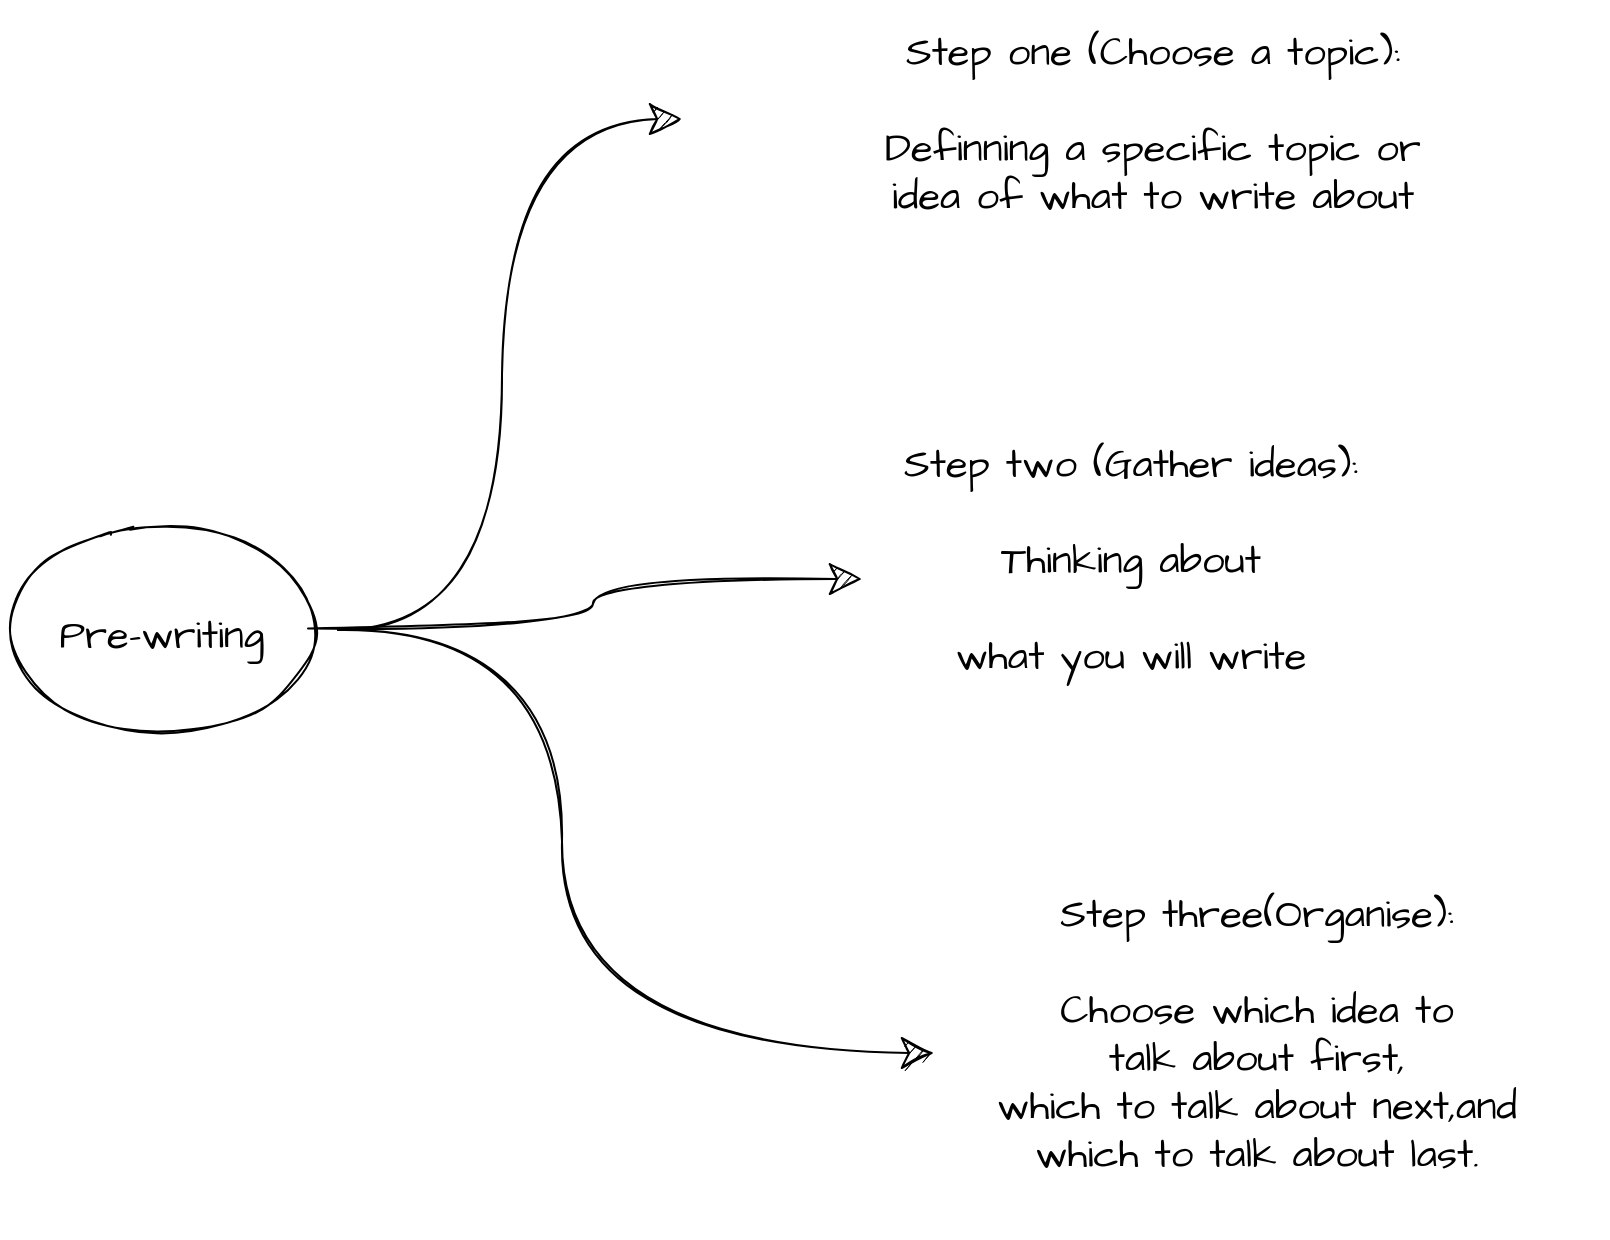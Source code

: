 <mxfile version="14.7.1" type="embed"><diagram id="vJnQpRj7UgEV5tzyv66C" name="Page-1"><mxGraphModel dx="1712" dy="1180" grid="0" gridSize="10" guides="1" tooltips="1" connect="1" arrows="1" fold="1" page="0" pageScale="1" pageWidth="850" pageHeight="1100" math="0" shadow="0"><root><mxCell id="0"/><mxCell id="1" parent="0"/><mxCell id="40" value="Pre-writing" style="ellipse;sketch=1;hachureGap=4;pointerEvents=0;fontFamily=Architects Daughter;fontSource=https%3A%2F%2Ffonts.googleapis.com%2Fcss%3Ffamily%3DArchitects%2BDaughter;fontSize=20;" vertex="1" parent="1"><mxGeometry x="-48" y="374" width="160" height="100" as="geometry"/></mxCell><mxCell id="41" value="" style="edgeStyle=elbowEdgeStyle;elbow=horizontal;endArrow=classic;rounded=0;sketch=1;fontFamily=Architects Daughter;fontSource=https%3A%2F%2Ffonts.googleapis.com%2Fcss%3Ffamily%3DArchitects%2BDaughter;fontSize=20;startSize=14;endSize=14;sourcePerimeterSpacing=8;targetPerimeterSpacing=8;curved=1;" edge="1" parent="1" source="40" target="46"><mxGeometry width="50" height="50" relative="1" as="geometry"><mxPoint x="128" y="539" as="sourcePoint"/><mxPoint x="252" y="258" as="targetPoint"/><Array as="points"><mxPoint x="202" y="301"/></Array></mxGeometry></mxCell><mxCell id="42" value="" style="edgeStyle=elbowEdgeStyle;elbow=horizontal;endArrow=classic;rounded=0;sketch=1;fontFamily=Architects Daughter;fontSource=https%3A%2F%2Ffonts.googleapis.com%2Fcss%3Ffamily%3DArchitects%2BDaughter;fontSize=20;startSize=14;endSize=14;sourcePerimeterSpacing=8;targetPerimeterSpacing=8;curved=1;" edge="1" parent="1" target="45"><mxGeometry width="50" height="50" relative="1" as="geometry"><mxPoint x="105" y="423.29" as="sourcePoint"/><mxPoint x="276" y="423.29" as="targetPoint"/></mxGeometry></mxCell><mxCell id="43" value="" style="edgeStyle=elbowEdgeStyle;elbow=horizontal;endArrow=classic;rounded=0;sketch=1;fontFamily=Architects Daughter;fontSource=https%3A%2F%2Ffonts.googleapis.com%2Fcss%3Ffamily%3DArchitects%2BDaughter;fontSize=20;startSize=14;endSize=14;sourcePerimeterSpacing=8;targetPerimeterSpacing=8;curved=1;" edge="1" parent="1" target="44"><mxGeometry width="50" height="50" relative="1" as="geometry"><mxPoint x="120" y="424" as="sourcePoint"/><mxPoint x="379" y="547" as="targetPoint"/><Array as="points"><mxPoint x="232" y="508"/></Array></mxGeometry></mxCell><mxCell id="44" value="Step three(Organise):&#xA;&#xA;Choose which idea to&#xA; talk about first,&#xA;which to talk about next,and&#xA; which to talk about last.&#xA;" style="text;strokeColor=none;fillColor=none;align=center;verticalAlign=middle;rounded=0;sketch=1;hachureGap=4;pointerEvents=0;fontFamily=Architects Daughter;fontSource=https%3A%2F%2Ffonts.googleapis.com%2Fcss%3Ffamily%3DArchitects%2BDaughter;fontSize=20;" vertex="1" parent="1"><mxGeometry x="426" y="543" width="307" height="185" as="geometry"/></mxCell><mxCell id="45" value="Step two (Gather ideas):&#xA;&#xA;Thinking about &#xA;&#xA;what you will write&#xA;" style="text;strokeColor=none;fillColor=none;align=center;verticalAlign=middle;rounded=0;sketch=1;hachureGap=4;pointerEvents=0;fontFamily=Architects Daughter;fontSource=https%3A%2F%2Ffonts.googleapis.com%2Fcss%3Ffamily%3DArchitects%2BDaughter;fontSize=20;" vertex="1" parent="1"><mxGeometry x="390" y="342" width="253" height="113" as="geometry"/></mxCell><mxCell id="46" value="Step one (Choose a topic):&#xA;&#xA;Definning a specific topic or&#xA; idea of what to write about" style="text;strokeColor=none;fillColor=none;align=center;verticalAlign=middle;rounded=0;sketch=1;hachureGap=4;pointerEvents=0;fontFamily=Architects Daughter;fontSource=https%3A%2F%2Ffonts.googleapis.com%2Fcss%3Ffamily%3DArchitects%2BDaughter;fontSize=20;" vertex="1" parent="1"><mxGeometry x="300" y="109" width="455" height="119" as="geometry"/></mxCell></root></mxGraphModel></diagram></mxfile>